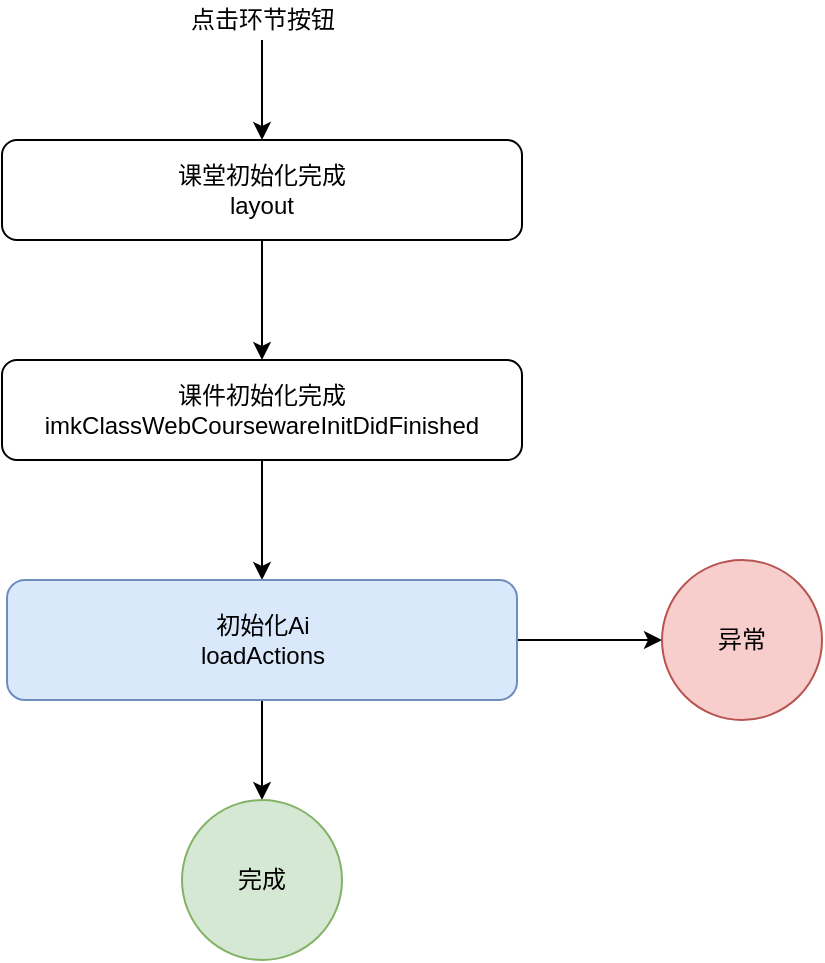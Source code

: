 <mxfile version="13.6.6" type="github">
  <diagram id="C5RBs43oDa-KdzZeNtuy" name="Page-1">
    <mxGraphModel dx="1413" dy="1040" grid="1" gridSize="10" guides="1" tooltips="1" connect="1" arrows="1" fold="1" page="1" pageScale="1" pageWidth="827" pageHeight="1169" math="0" shadow="0">
      <root>
        <mxCell id="WIyWlLk6GJQsqaUBKTNV-0" />
        <mxCell id="WIyWlLk6GJQsqaUBKTNV-1" parent="WIyWlLk6GJQsqaUBKTNV-0" />
        <mxCell id="aw07fN2i2Jysepep-etF-5" value="" style="edgeStyle=orthogonalEdgeStyle;rounded=0;orthogonalLoop=1;jettySize=auto;html=1;" edge="1" parent="WIyWlLk6GJQsqaUBKTNV-1" source="WIyWlLk6GJQsqaUBKTNV-3" target="aw07fN2i2Jysepep-etF-0">
          <mxGeometry relative="1" as="geometry" />
        </mxCell>
        <mxCell id="WIyWlLk6GJQsqaUBKTNV-3" value="课件初始化完成&lt;br&gt;imkClassWebCoursewareInitDidFinished" style="rounded=1;whiteSpace=wrap;html=1;fontSize=12;glass=0;strokeWidth=1;shadow=0;" parent="WIyWlLk6GJQsqaUBKTNV-1" vertex="1">
          <mxGeometry x="270" y="260" width="260" height="50" as="geometry" />
        </mxCell>
        <mxCell id="aw07fN2i2Jysepep-etF-16" value="" style="edgeStyle=orthogonalEdgeStyle;rounded=0;orthogonalLoop=1;jettySize=auto;html=1;" edge="1" parent="WIyWlLk6GJQsqaUBKTNV-1" source="aw07fN2i2Jysepep-etF-0" target="aw07fN2i2Jysepep-etF-2">
          <mxGeometry relative="1" as="geometry" />
        </mxCell>
        <mxCell id="aw07fN2i2Jysepep-etF-17" value="" style="edgeStyle=orthogonalEdgeStyle;rounded=0;orthogonalLoop=1;jettySize=auto;html=1;" edge="1" parent="WIyWlLk6GJQsqaUBKTNV-1" source="aw07fN2i2Jysepep-etF-0" target="aw07fN2i2Jysepep-etF-14">
          <mxGeometry relative="1" as="geometry" />
        </mxCell>
        <mxCell id="aw07fN2i2Jysepep-etF-0" value="初始化Ai&lt;br&gt;loadActions" style="rounded=1;whiteSpace=wrap;html=1;fillColor=#dae8fc;strokeColor=#6c8ebf;" vertex="1" parent="WIyWlLk6GJQsqaUBKTNV-1">
          <mxGeometry x="272.5" y="370" width="255" height="60" as="geometry" />
        </mxCell>
        <mxCell id="aw07fN2i2Jysepep-etF-2" value="完成" style="ellipse;whiteSpace=wrap;html=1;aspect=fixed;fillColor=#d5e8d4;strokeColor=#82b366;" vertex="1" parent="WIyWlLk6GJQsqaUBKTNV-1">
          <mxGeometry x="360" y="480" width="80" height="80" as="geometry" />
        </mxCell>
        <mxCell id="aw07fN2i2Jysepep-etF-9" value="" style="edgeStyle=orthogonalEdgeStyle;rounded=0;orthogonalLoop=1;jettySize=auto;html=1;" edge="1" parent="WIyWlLk6GJQsqaUBKTNV-1" source="aw07fN2i2Jysepep-etF-8" target="WIyWlLk6GJQsqaUBKTNV-3">
          <mxGeometry relative="1" as="geometry" />
        </mxCell>
        <mxCell id="aw07fN2i2Jysepep-etF-8" value="课堂初始化完成&lt;br&gt;layout" style="rounded=1;whiteSpace=wrap;html=1;fontSize=12;glass=0;strokeWidth=1;shadow=0;" vertex="1" parent="WIyWlLk6GJQsqaUBKTNV-1">
          <mxGeometry x="270" y="150" width="260" height="50" as="geometry" />
        </mxCell>
        <mxCell id="aw07fN2i2Jysepep-etF-11" value="" style="edgeStyle=orthogonalEdgeStyle;rounded=0;orthogonalLoop=1;jettySize=auto;html=1;" edge="1" parent="WIyWlLk6GJQsqaUBKTNV-1" source="aw07fN2i2Jysepep-etF-10" target="aw07fN2i2Jysepep-etF-8">
          <mxGeometry relative="1" as="geometry" />
        </mxCell>
        <mxCell id="aw07fN2i2Jysepep-etF-10" value="点击环节按钮" style="text;html=1;align=center;verticalAlign=middle;resizable=0;points=[];autosize=1;" vertex="1" parent="WIyWlLk6GJQsqaUBKTNV-1">
          <mxGeometry x="355" y="80" width="90" height="20" as="geometry" />
        </mxCell>
        <mxCell id="aw07fN2i2Jysepep-etF-14" value="异常" style="ellipse;whiteSpace=wrap;html=1;fillColor=#f8cecc;strokeColor=#b85450;" vertex="1" parent="WIyWlLk6GJQsqaUBKTNV-1">
          <mxGeometry x="600" y="360" width="80" height="80" as="geometry" />
        </mxCell>
      </root>
    </mxGraphModel>
  </diagram>
</mxfile>
